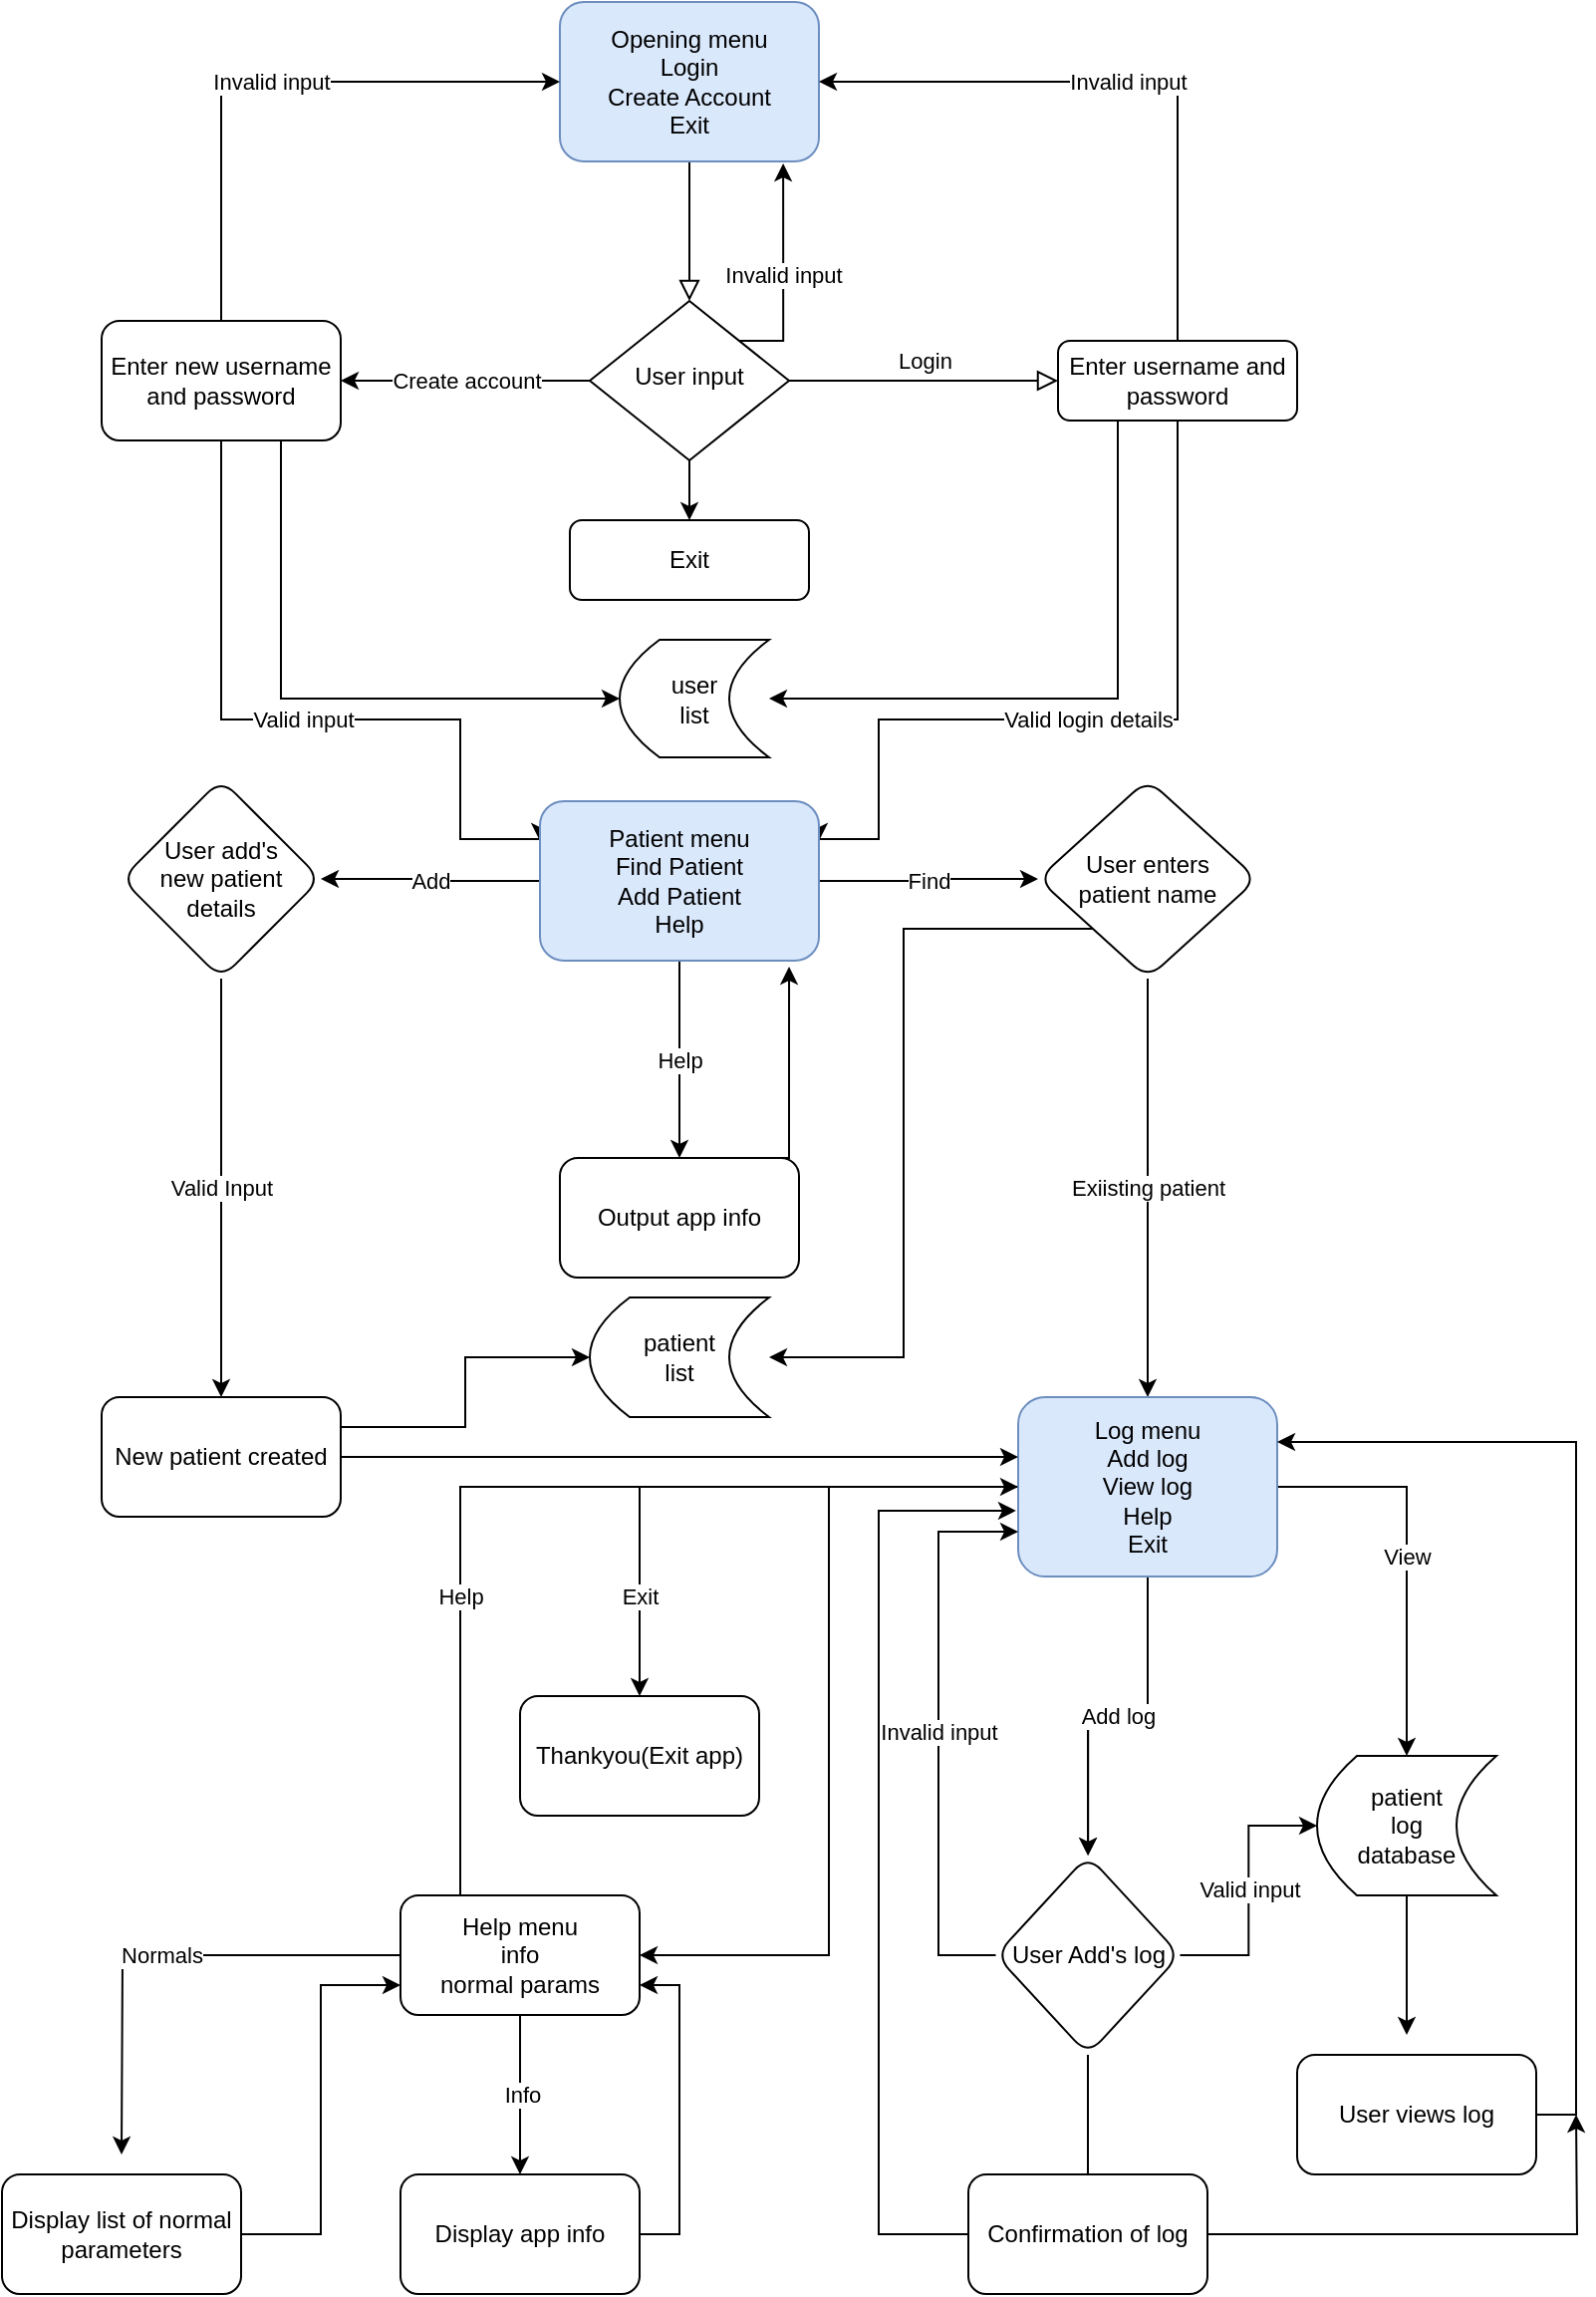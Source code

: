 <mxfile version="13.7.3" type="device"><diagram id="C5RBs43oDa-KdzZeNtuy" name="Page-1"><mxGraphModel dx="946" dy="636" grid="1" gridSize="10" guides="1" tooltips="1" connect="1" arrows="1" fold="1" page="1" pageScale="1" pageWidth="827" pageHeight="1169" math="0" shadow="0"><root><mxCell id="WIyWlLk6GJQsqaUBKTNV-0"/><mxCell id="WIyWlLk6GJQsqaUBKTNV-1" parent="WIyWlLk6GJQsqaUBKTNV-0"/><mxCell id="WIyWlLk6GJQsqaUBKTNV-2" value="" style="rounded=0;html=1;jettySize=auto;orthogonalLoop=1;fontSize=11;endArrow=block;endFill=0;endSize=8;strokeWidth=1;shadow=0;labelBackgroundColor=none;edgeStyle=orthogonalEdgeStyle;" parent="WIyWlLk6GJQsqaUBKTNV-1" source="WIyWlLk6GJQsqaUBKTNV-3" target="WIyWlLk6GJQsqaUBKTNV-6" edge="1"><mxGeometry relative="1" as="geometry"/></mxCell><mxCell id="WIyWlLk6GJQsqaUBKTNV-3" value="Opening menu&lt;br&gt;Login&lt;br&gt;Create Account&lt;br&gt;Exit" style="rounded=1;whiteSpace=wrap;html=1;fontSize=12;glass=0;strokeWidth=1;shadow=0;fillColor=#dae8fc;strokeColor=#6c8ebf;" parent="WIyWlLk6GJQsqaUBKTNV-1" vertex="1"><mxGeometry x="360" y="40" width="130" height="80" as="geometry"/></mxCell><mxCell id="WIyWlLk6GJQsqaUBKTNV-5" value="Login" style="edgeStyle=orthogonalEdgeStyle;rounded=0;html=1;jettySize=auto;orthogonalLoop=1;fontSize=11;endArrow=block;endFill=0;endSize=8;strokeWidth=1;shadow=0;labelBackgroundColor=none;" parent="WIyWlLk6GJQsqaUBKTNV-1" source="WIyWlLk6GJQsqaUBKTNV-6" target="WIyWlLk6GJQsqaUBKTNV-7" edge="1"><mxGeometry y="10" relative="1" as="geometry"><mxPoint as="offset"/></mxGeometry></mxCell><mxCell id="6aqgp86RVmJRHBFmnbe4-3" value="Create account" style="edgeStyle=orthogonalEdgeStyle;rounded=0;orthogonalLoop=1;jettySize=auto;html=1;exitX=0;exitY=0.5;exitDx=0;exitDy=0;" edge="1" parent="WIyWlLk6GJQsqaUBKTNV-1" source="WIyWlLk6GJQsqaUBKTNV-6" target="6aqgp86RVmJRHBFmnbe4-2"><mxGeometry relative="1" as="geometry"/></mxCell><mxCell id="6aqgp86RVmJRHBFmnbe4-4" value="Invalid input" style="edgeStyle=orthogonalEdgeStyle;rounded=0;orthogonalLoop=1;jettySize=auto;html=1;exitX=1;exitY=0;exitDx=0;exitDy=0;entryX=0.862;entryY=1.013;entryDx=0;entryDy=0;entryPerimeter=0;" edge="1" parent="WIyWlLk6GJQsqaUBKTNV-1" source="WIyWlLk6GJQsqaUBKTNV-6" target="WIyWlLk6GJQsqaUBKTNV-3"><mxGeometry relative="1" as="geometry"><Array as="points"><mxPoint x="472" y="210"/></Array></mxGeometry></mxCell><mxCell id="6aqgp86RVmJRHBFmnbe4-47" style="edgeStyle=orthogonalEdgeStyle;rounded=0;orthogonalLoop=1;jettySize=auto;html=1;exitX=0.5;exitY=1;exitDx=0;exitDy=0;entryX=0.5;entryY=0;entryDx=0;entryDy=0;" edge="1" parent="WIyWlLk6GJQsqaUBKTNV-1" source="WIyWlLk6GJQsqaUBKTNV-6" target="WIyWlLk6GJQsqaUBKTNV-11"><mxGeometry relative="1" as="geometry"/></mxCell><mxCell id="WIyWlLk6GJQsqaUBKTNV-6" value="User input" style="rhombus;whiteSpace=wrap;html=1;shadow=0;fontFamily=Helvetica;fontSize=12;align=center;strokeWidth=1;spacing=6;spacingTop=-4;" parent="WIyWlLk6GJQsqaUBKTNV-1" vertex="1"><mxGeometry x="375" y="190" width="100" height="80" as="geometry"/></mxCell><mxCell id="6aqgp86RVmJRHBFmnbe4-40" value="Valid login details" style="edgeStyle=orthogonalEdgeStyle;rounded=0;orthogonalLoop=1;jettySize=auto;html=1;exitX=0.5;exitY=1;exitDx=0;exitDy=0;entryX=1;entryY=0.25;entryDx=0;entryDy=0;" edge="1" parent="WIyWlLk6GJQsqaUBKTNV-1" source="WIyWlLk6GJQsqaUBKTNV-7" target="6aqgp86RVmJRHBFmnbe4-5"><mxGeometry relative="1" as="geometry"><Array as="points"><mxPoint x="670" y="400"/><mxPoint x="520" y="400"/><mxPoint x="520" y="460"/></Array></mxGeometry></mxCell><mxCell id="6aqgp86RVmJRHBFmnbe4-41" value="Invalid input" style="edgeStyle=orthogonalEdgeStyle;rounded=0;orthogonalLoop=1;jettySize=auto;html=1;exitX=0.5;exitY=0;exitDx=0;exitDy=0;entryX=1;entryY=0.5;entryDx=0;entryDy=0;" edge="1" parent="WIyWlLk6GJQsqaUBKTNV-1" source="WIyWlLk6GJQsqaUBKTNV-7" target="WIyWlLk6GJQsqaUBKTNV-3"><mxGeometry relative="1" as="geometry"/></mxCell><mxCell id="6aqgp86RVmJRHBFmnbe4-50" style="edgeStyle=orthogonalEdgeStyle;rounded=0;orthogonalLoop=1;jettySize=auto;html=1;exitX=0.25;exitY=1;exitDx=0;exitDy=0;entryX=1;entryY=0.5;entryDx=0;entryDy=0;" edge="1" parent="WIyWlLk6GJQsqaUBKTNV-1" source="WIyWlLk6GJQsqaUBKTNV-7" target="6aqgp86RVmJRHBFmnbe4-48"><mxGeometry relative="1" as="geometry"/></mxCell><mxCell id="WIyWlLk6GJQsqaUBKTNV-7" value="Enter username and password" style="rounded=1;whiteSpace=wrap;html=1;fontSize=12;glass=0;strokeWidth=1;shadow=0;" parent="WIyWlLk6GJQsqaUBKTNV-1" vertex="1"><mxGeometry x="610" y="210" width="120" height="40" as="geometry"/></mxCell><mxCell id="WIyWlLk6GJQsqaUBKTNV-11" value="Exit" style="rounded=1;whiteSpace=wrap;html=1;fontSize=12;glass=0;strokeWidth=1;shadow=0;" parent="WIyWlLk6GJQsqaUBKTNV-1" vertex="1"><mxGeometry x="365" y="300" width="120" height="40" as="geometry"/></mxCell><mxCell id="6aqgp86RVmJRHBFmnbe4-42" value="Valid input" style="edgeStyle=orthogonalEdgeStyle;rounded=0;orthogonalLoop=1;jettySize=auto;html=1;exitX=0.5;exitY=1;exitDx=0;exitDy=0;entryX=0;entryY=0.25;entryDx=0;entryDy=0;" edge="1" parent="WIyWlLk6GJQsqaUBKTNV-1" source="6aqgp86RVmJRHBFmnbe4-2" target="6aqgp86RVmJRHBFmnbe4-5"><mxGeometry relative="1" as="geometry"><Array as="points"><mxPoint x="190" y="400"/><mxPoint x="310" y="400"/><mxPoint x="310" y="460"/></Array></mxGeometry></mxCell><mxCell id="6aqgp86RVmJRHBFmnbe4-43" value="Invalid input" style="edgeStyle=orthogonalEdgeStyle;rounded=0;orthogonalLoop=1;jettySize=auto;html=1;exitX=0.5;exitY=0;exitDx=0;exitDy=0;entryX=0;entryY=0.5;entryDx=0;entryDy=0;" edge="1" parent="WIyWlLk6GJQsqaUBKTNV-1" source="6aqgp86RVmJRHBFmnbe4-2" target="WIyWlLk6GJQsqaUBKTNV-3"><mxGeometry relative="1" as="geometry"/></mxCell><mxCell id="6aqgp86RVmJRHBFmnbe4-49" style="edgeStyle=orthogonalEdgeStyle;rounded=0;orthogonalLoop=1;jettySize=auto;html=1;exitX=0.75;exitY=1;exitDx=0;exitDy=0;entryX=0;entryY=0.5;entryDx=0;entryDy=0;" edge="1" parent="WIyWlLk6GJQsqaUBKTNV-1" source="6aqgp86RVmJRHBFmnbe4-2" target="6aqgp86RVmJRHBFmnbe4-48"><mxGeometry relative="1" as="geometry"/></mxCell><mxCell id="6aqgp86RVmJRHBFmnbe4-2" value="Enter new username and password" style="rounded=1;whiteSpace=wrap;html=1;" vertex="1" parent="WIyWlLk6GJQsqaUBKTNV-1"><mxGeometry x="130" y="200" width="120" height="60" as="geometry"/></mxCell><mxCell id="6aqgp86RVmJRHBFmnbe4-11" value="Find" style="edgeStyle=orthogonalEdgeStyle;rounded=0;orthogonalLoop=1;jettySize=auto;html=1;" edge="1" parent="WIyWlLk6GJQsqaUBKTNV-1" source="6aqgp86RVmJRHBFmnbe4-5" target="6aqgp86RVmJRHBFmnbe4-10"><mxGeometry relative="1" as="geometry"/></mxCell><mxCell id="6aqgp86RVmJRHBFmnbe4-13" value="Add" style="edgeStyle=orthogonalEdgeStyle;rounded=0;orthogonalLoop=1;jettySize=auto;html=1;" edge="1" parent="WIyWlLk6GJQsqaUBKTNV-1" source="6aqgp86RVmJRHBFmnbe4-5" target="6aqgp86RVmJRHBFmnbe4-12"><mxGeometry relative="1" as="geometry"/></mxCell><mxCell id="6aqgp86RVmJRHBFmnbe4-15" value="Help" style="edgeStyle=orthogonalEdgeStyle;rounded=0;orthogonalLoop=1;jettySize=auto;html=1;" edge="1" parent="WIyWlLk6GJQsqaUBKTNV-1" source="6aqgp86RVmJRHBFmnbe4-5" target="6aqgp86RVmJRHBFmnbe4-14"><mxGeometry relative="1" as="geometry"/></mxCell><mxCell id="6aqgp86RVmJRHBFmnbe4-5" value="Patient menu&lt;br&gt;Find Patient&lt;br&gt;Add Patient&lt;br&gt;Help" style="rounded=1;whiteSpace=wrap;html=1;fillColor=#dae8fc;strokeColor=#6c8ebf;" vertex="1" parent="WIyWlLk6GJQsqaUBKTNV-1"><mxGeometry x="350" y="441" width="140" height="80" as="geometry"/></mxCell><mxCell id="6aqgp86RVmJRHBFmnbe4-19" value="Exiisting patient" style="edgeStyle=orthogonalEdgeStyle;rounded=0;orthogonalLoop=1;jettySize=auto;html=1;" edge="1" parent="WIyWlLk6GJQsqaUBKTNV-1" source="6aqgp86RVmJRHBFmnbe4-10" target="6aqgp86RVmJRHBFmnbe4-18"><mxGeometry relative="1" as="geometry"/></mxCell><mxCell id="6aqgp86RVmJRHBFmnbe4-46" style="edgeStyle=orthogonalEdgeStyle;rounded=0;orthogonalLoop=1;jettySize=auto;html=1;exitX=0;exitY=1;exitDx=0;exitDy=0;entryX=1;entryY=0.5;entryDx=0;entryDy=0;" edge="1" parent="WIyWlLk6GJQsqaUBKTNV-1" source="6aqgp86RVmJRHBFmnbe4-10" target="6aqgp86RVmJRHBFmnbe4-44"><mxGeometry relative="1" as="geometry"/></mxCell><mxCell id="6aqgp86RVmJRHBFmnbe4-10" value="User enters &lt;br&gt;patient name" style="rhombus;whiteSpace=wrap;html=1;rounded=1;" vertex="1" parent="WIyWlLk6GJQsqaUBKTNV-1"><mxGeometry x="600" y="430" width="110" height="100" as="geometry"/></mxCell><mxCell id="6aqgp86RVmJRHBFmnbe4-23" value="Valid Input" style="edgeStyle=orthogonalEdgeStyle;rounded=0;orthogonalLoop=1;jettySize=auto;html=1;" edge="1" parent="WIyWlLk6GJQsqaUBKTNV-1" source="6aqgp86RVmJRHBFmnbe4-12" target="6aqgp86RVmJRHBFmnbe4-22"><mxGeometry relative="1" as="geometry"/></mxCell><mxCell id="6aqgp86RVmJRHBFmnbe4-12" value="User add's &lt;br&gt;new patient &lt;br&gt;details" style="rhombus;whiteSpace=wrap;html=1;rounded=1;" vertex="1" parent="WIyWlLk6GJQsqaUBKTNV-1"><mxGeometry x="140" y="430" width="100" height="100" as="geometry"/></mxCell><mxCell id="6aqgp86RVmJRHBFmnbe4-17" style="edgeStyle=orthogonalEdgeStyle;rounded=0;orthogonalLoop=1;jettySize=auto;html=1;exitX=0.75;exitY=0;exitDx=0;exitDy=0;entryX=0.893;entryY=1.038;entryDx=0;entryDy=0;entryPerimeter=0;" edge="1" parent="WIyWlLk6GJQsqaUBKTNV-1" source="6aqgp86RVmJRHBFmnbe4-14" target="6aqgp86RVmJRHBFmnbe4-5"><mxGeometry relative="1" as="geometry"><Array as="points"><mxPoint x="475" y="620"/></Array></mxGeometry></mxCell><mxCell id="6aqgp86RVmJRHBFmnbe4-14" value="Output app info" style="whiteSpace=wrap;html=1;rounded=1;" vertex="1" parent="WIyWlLk6GJQsqaUBKTNV-1"><mxGeometry x="360" y="620" width="120" height="60" as="geometry"/></mxCell><mxCell id="6aqgp86RVmJRHBFmnbe4-28" value="" style="edgeStyle=orthogonalEdgeStyle;rounded=0;orthogonalLoop=1;jettySize=auto;html=1;" edge="1" parent="WIyWlLk6GJQsqaUBKTNV-1" source="6aqgp86RVmJRHBFmnbe4-18" target="6aqgp86RVmJRHBFmnbe4-27"><mxGeometry relative="1" as="geometry"/></mxCell><mxCell id="6aqgp86RVmJRHBFmnbe4-29" value="Add log" style="edgeStyle=orthogonalEdgeStyle;rounded=0;orthogonalLoop=1;jettySize=auto;html=1;" edge="1" parent="WIyWlLk6GJQsqaUBKTNV-1" source="6aqgp86RVmJRHBFmnbe4-18" target="6aqgp86RVmJRHBFmnbe4-27"><mxGeometry relative="1" as="geometry"/></mxCell><mxCell id="6aqgp86RVmJRHBFmnbe4-54" value="View" style="edgeStyle=orthogonalEdgeStyle;rounded=0;orthogonalLoop=1;jettySize=auto;html=1;entryX=0.5;entryY=0;entryDx=0;entryDy=0;" edge="1" parent="WIyWlLk6GJQsqaUBKTNV-1" source="6aqgp86RVmJRHBFmnbe4-18" target="6aqgp86RVmJRHBFmnbe4-53"><mxGeometry relative="1" as="geometry"/></mxCell><mxCell id="6aqgp86RVmJRHBFmnbe4-67" value="Exit" style="edgeStyle=orthogonalEdgeStyle;rounded=0;orthogonalLoop=1;jettySize=auto;html=1;exitX=0;exitY=0.5;exitDx=0;exitDy=0;entryX=0.5;entryY=0;entryDx=0;entryDy=0;" edge="1" parent="WIyWlLk6GJQsqaUBKTNV-1" source="6aqgp86RVmJRHBFmnbe4-18" target="6aqgp86RVmJRHBFmnbe4-36"><mxGeometry x="0.661" relative="1" as="geometry"><mxPoint as="offset"/></mxGeometry></mxCell><mxCell id="6aqgp86RVmJRHBFmnbe4-68" style="edgeStyle=orthogonalEdgeStyle;rounded=0;orthogonalLoop=1;jettySize=auto;html=1;exitX=0;exitY=0.5;exitDx=0;exitDy=0;entryX=1;entryY=0.5;entryDx=0;entryDy=0;" edge="1" parent="WIyWlLk6GJQsqaUBKTNV-1" source="6aqgp86RVmJRHBFmnbe4-18" target="6aqgp86RVmJRHBFmnbe4-64"><mxGeometry relative="1" as="geometry"/></mxCell><mxCell id="6aqgp86RVmJRHBFmnbe4-18" value="Log menu&lt;br&gt;Add log&lt;br&gt;View log&lt;br&gt;Help&lt;br&gt;Exit" style="whiteSpace=wrap;html=1;rounded=1;fillColor=#dae8fc;strokeColor=#6c8ebf;" vertex="1" parent="WIyWlLk6GJQsqaUBKTNV-1"><mxGeometry x="590" y="740" width="130" height="90" as="geometry"/></mxCell><mxCell id="6aqgp86RVmJRHBFmnbe4-24" style="edgeStyle=orthogonalEdgeStyle;rounded=0;orthogonalLoop=1;jettySize=auto;html=1;exitX=1;exitY=0.5;exitDx=0;exitDy=0;" edge="1" parent="WIyWlLk6GJQsqaUBKTNV-1" source="6aqgp86RVmJRHBFmnbe4-22"><mxGeometry relative="1" as="geometry"><mxPoint x="590" y="770" as="targetPoint"/></mxGeometry></mxCell><mxCell id="6aqgp86RVmJRHBFmnbe4-45" style="edgeStyle=orthogonalEdgeStyle;rounded=0;orthogonalLoop=1;jettySize=auto;html=1;exitX=1;exitY=0.25;exitDx=0;exitDy=0;entryX=0;entryY=0.5;entryDx=0;entryDy=0;" edge="1" parent="WIyWlLk6GJQsqaUBKTNV-1" source="6aqgp86RVmJRHBFmnbe4-22" target="6aqgp86RVmJRHBFmnbe4-44"><mxGeometry relative="1" as="geometry"/></mxCell><mxCell id="6aqgp86RVmJRHBFmnbe4-22" value="New patient created" style="whiteSpace=wrap;html=1;rounded=1;" vertex="1" parent="WIyWlLk6GJQsqaUBKTNV-1"><mxGeometry x="130" y="740" width="120" height="60" as="geometry"/></mxCell><mxCell id="6aqgp86RVmJRHBFmnbe4-52" style="edgeStyle=orthogonalEdgeStyle;rounded=0;orthogonalLoop=1;jettySize=auto;html=1;exitX=0.5;exitY=1;exitDx=0;exitDy=0;" edge="1" parent="WIyWlLk6GJQsqaUBKTNV-1" source="6aqgp86RVmJRHBFmnbe4-27"><mxGeometry relative="1" as="geometry"><mxPoint x="625" y="1170" as="targetPoint"/></mxGeometry></mxCell><mxCell id="6aqgp86RVmJRHBFmnbe4-56" value="Valid input" style="edgeStyle=orthogonalEdgeStyle;rounded=0;orthogonalLoop=1;jettySize=auto;html=1;exitX=1;exitY=0.5;exitDx=0;exitDy=0;entryX=0;entryY=0.5;entryDx=0;entryDy=0;" edge="1" parent="WIyWlLk6GJQsqaUBKTNV-1" source="6aqgp86RVmJRHBFmnbe4-27" target="6aqgp86RVmJRHBFmnbe4-53"><mxGeometry relative="1" as="geometry"/></mxCell><mxCell id="6aqgp86RVmJRHBFmnbe4-57" value="Invalid input" style="edgeStyle=orthogonalEdgeStyle;rounded=0;orthogonalLoop=1;jettySize=auto;html=1;exitX=0;exitY=0.5;exitDx=0;exitDy=0;entryX=0;entryY=0.75;entryDx=0;entryDy=0;" edge="1" parent="WIyWlLk6GJQsqaUBKTNV-1" source="6aqgp86RVmJRHBFmnbe4-27" target="6aqgp86RVmJRHBFmnbe4-18"><mxGeometry relative="1" as="geometry"><Array as="points"><mxPoint x="550" y="1020"/><mxPoint x="550" y="808"/></Array></mxGeometry></mxCell><mxCell id="6aqgp86RVmJRHBFmnbe4-27" value="User Add's log" style="rhombus;whiteSpace=wrap;html=1;rounded=1;" vertex="1" parent="WIyWlLk6GJQsqaUBKTNV-1"><mxGeometry x="578.75" y="970" width="92.5" height="100" as="geometry"/></mxCell><mxCell id="6aqgp86RVmJRHBFmnbe4-59" style="edgeStyle=orthogonalEdgeStyle;rounded=0;orthogonalLoop=1;jettySize=auto;html=1;exitX=1;exitY=0.5;exitDx=0;exitDy=0;entryX=1;entryY=0.25;entryDx=0;entryDy=0;" edge="1" parent="WIyWlLk6GJQsqaUBKTNV-1" source="6aqgp86RVmJRHBFmnbe4-33" target="6aqgp86RVmJRHBFmnbe4-18"><mxGeometry relative="1" as="geometry"/></mxCell><mxCell id="6aqgp86RVmJRHBFmnbe4-33" value="User views log" style="whiteSpace=wrap;html=1;rounded=1;" vertex="1" parent="WIyWlLk6GJQsqaUBKTNV-1"><mxGeometry x="730" y="1070" width="120" height="60" as="geometry"/></mxCell><mxCell id="6aqgp86RVmJRHBFmnbe4-36" value="Thankyou(Exit app)" style="rounded=1;whiteSpace=wrap;html=1;" vertex="1" parent="WIyWlLk6GJQsqaUBKTNV-1"><mxGeometry x="340" y="890" width="120" height="60" as="geometry"/></mxCell><mxCell id="6aqgp86RVmJRHBFmnbe4-76" style="edgeStyle=orthogonalEdgeStyle;rounded=0;orthogonalLoop=1;jettySize=auto;html=1;exitX=0;exitY=0.5;exitDx=0;exitDy=0;entryX=-0.008;entryY=0.633;entryDx=0;entryDy=0;entryPerimeter=0;" edge="1" parent="WIyWlLk6GJQsqaUBKTNV-1" source="6aqgp86RVmJRHBFmnbe4-38" target="6aqgp86RVmJRHBFmnbe4-18"><mxGeometry relative="1" as="geometry"><Array as="points"><mxPoint x="520" y="1160"/><mxPoint x="520" y="797"/></Array></mxGeometry></mxCell><mxCell id="6aqgp86RVmJRHBFmnbe4-79" style="edgeStyle=orthogonalEdgeStyle;rounded=0;orthogonalLoop=1;jettySize=auto;html=1;exitX=1;exitY=0.5;exitDx=0;exitDy=0;" edge="1" parent="WIyWlLk6GJQsqaUBKTNV-1" source="6aqgp86RVmJRHBFmnbe4-38"><mxGeometry relative="1" as="geometry"><mxPoint x="870" y="1100" as="targetPoint"/></mxGeometry></mxCell><mxCell id="6aqgp86RVmJRHBFmnbe4-38" value="Confirmation of log" style="rounded=1;whiteSpace=wrap;html=1;" vertex="1" parent="WIyWlLk6GJQsqaUBKTNV-1"><mxGeometry x="565" y="1130" width="120" height="60" as="geometry"/></mxCell><mxCell id="6aqgp86RVmJRHBFmnbe4-44" value="patient &lt;br&gt;list" style="shape=dataStorage;whiteSpace=wrap;html=1;fixedSize=1;" vertex="1" parent="WIyWlLk6GJQsqaUBKTNV-1"><mxGeometry x="375" y="690" width="90" height="60" as="geometry"/></mxCell><mxCell id="6aqgp86RVmJRHBFmnbe4-48" value="user &lt;br&gt;list" style="shape=dataStorage;whiteSpace=wrap;html=1;fixedSize=1;" vertex="1" parent="WIyWlLk6GJQsqaUBKTNV-1"><mxGeometry x="390" y="360" width="75" height="59" as="geometry"/></mxCell><mxCell id="6aqgp86RVmJRHBFmnbe4-55" style="edgeStyle=orthogonalEdgeStyle;rounded=0;orthogonalLoop=1;jettySize=auto;html=1;exitX=0.5;exitY=1;exitDx=0;exitDy=0;" edge="1" parent="WIyWlLk6GJQsqaUBKTNV-1" source="6aqgp86RVmJRHBFmnbe4-53"><mxGeometry relative="1" as="geometry"><mxPoint x="785" y="1060" as="targetPoint"/></mxGeometry></mxCell><mxCell id="6aqgp86RVmJRHBFmnbe4-53" value="patient&lt;br&gt;log &lt;br&gt;database" style="shape=dataStorage;whiteSpace=wrap;html=1;fixedSize=1;" vertex="1" parent="WIyWlLk6GJQsqaUBKTNV-1"><mxGeometry x="740" y="920" width="90" height="70" as="geometry"/></mxCell><mxCell id="6aqgp86RVmJRHBFmnbe4-69" value="Info" style="edgeStyle=orthogonalEdgeStyle;rounded=0;orthogonalLoop=1;jettySize=auto;html=1;exitX=0.5;exitY=1;exitDx=0;exitDy=0;" edge="1" parent="WIyWlLk6GJQsqaUBKTNV-1" source="6aqgp86RVmJRHBFmnbe4-64"><mxGeometry relative="1" as="geometry"><mxPoint x="340" y="1130" as="targetPoint"/></mxGeometry></mxCell><mxCell id="6aqgp86RVmJRHBFmnbe4-73" value="Normals" style="edgeStyle=orthogonalEdgeStyle;rounded=0;orthogonalLoop=1;jettySize=auto;html=1;exitX=0;exitY=0.5;exitDx=0;exitDy=0;" edge="1" parent="WIyWlLk6GJQsqaUBKTNV-1" source="6aqgp86RVmJRHBFmnbe4-64"><mxGeometry relative="1" as="geometry"><mxPoint x="140" y="1120" as="targetPoint"/></mxGeometry></mxCell><mxCell id="6aqgp86RVmJRHBFmnbe4-74" value="Help" style="edgeStyle=orthogonalEdgeStyle;rounded=0;orthogonalLoop=1;jettySize=auto;html=1;exitX=0.25;exitY=0;exitDx=0;exitDy=0;entryX=0;entryY=0.5;entryDx=0;entryDy=0;" edge="1" parent="WIyWlLk6GJQsqaUBKTNV-1" source="6aqgp86RVmJRHBFmnbe4-64" target="6aqgp86RVmJRHBFmnbe4-18"><mxGeometry x="-0.381" relative="1" as="geometry"><mxPoint as="offset"/></mxGeometry></mxCell><mxCell id="6aqgp86RVmJRHBFmnbe4-64" value="Help menu&lt;br&gt;info&lt;br&gt;normal params&lt;br&gt;" style="rounded=1;whiteSpace=wrap;html=1;" vertex="1" parent="WIyWlLk6GJQsqaUBKTNV-1"><mxGeometry x="280" y="990" width="120" height="60" as="geometry"/></mxCell><mxCell id="6aqgp86RVmJRHBFmnbe4-83" style="edgeStyle=orthogonalEdgeStyle;rounded=0;orthogonalLoop=1;jettySize=auto;html=1;exitX=1;exitY=0.5;exitDx=0;exitDy=0;entryX=1;entryY=0.75;entryDx=0;entryDy=0;" edge="1" parent="WIyWlLk6GJQsqaUBKTNV-1" source="6aqgp86RVmJRHBFmnbe4-71" target="6aqgp86RVmJRHBFmnbe4-64"><mxGeometry relative="1" as="geometry"/></mxCell><mxCell id="6aqgp86RVmJRHBFmnbe4-71" value="Display app info" style="rounded=1;whiteSpace=wrap;html=1;" vertex="1" parent="WIyWlLk6GJQsqaUBKTNV-1"><mxGeometry x="280" y="1130" width="120" height="60" as="geometry"/></mxCell><mxCell id="6aqgp86RVmJRHBFmnbe4-82" style="edgeStyle=orthogonalEdgeStyle;rounded=0;orthogonalLoop=1;jettySize=auto;html=1;exitX=1;exitY=0.5;exitDx=0;exitDy=0;entryX=0;entryY=0.75;entryDx=0;entryDy=0;" edge="1" parent="WIyWlLk6GJQsqaUBKTNV-1" source="6aqgp86RVmJRHBFmnbe4-72" target="6aqgp86RVmJRHBFmnbe4-64"><mxGeometry relative="1" as="geometry"/></mxCell><mxCell id="6aqgp86RVmJRHBFmnbe4-72" value="Display list of normal parameters" style="rounded=1;whiteSpace=wrap;html=1;" vertex="1" parent="WIyWlLk6GJQsqaUBKTNV-1"><mxGeometry x="80" y="1130" width="120" height="60" as="geometry"/></mxCell></root></mxGraphModel></diagram></mxfile>
